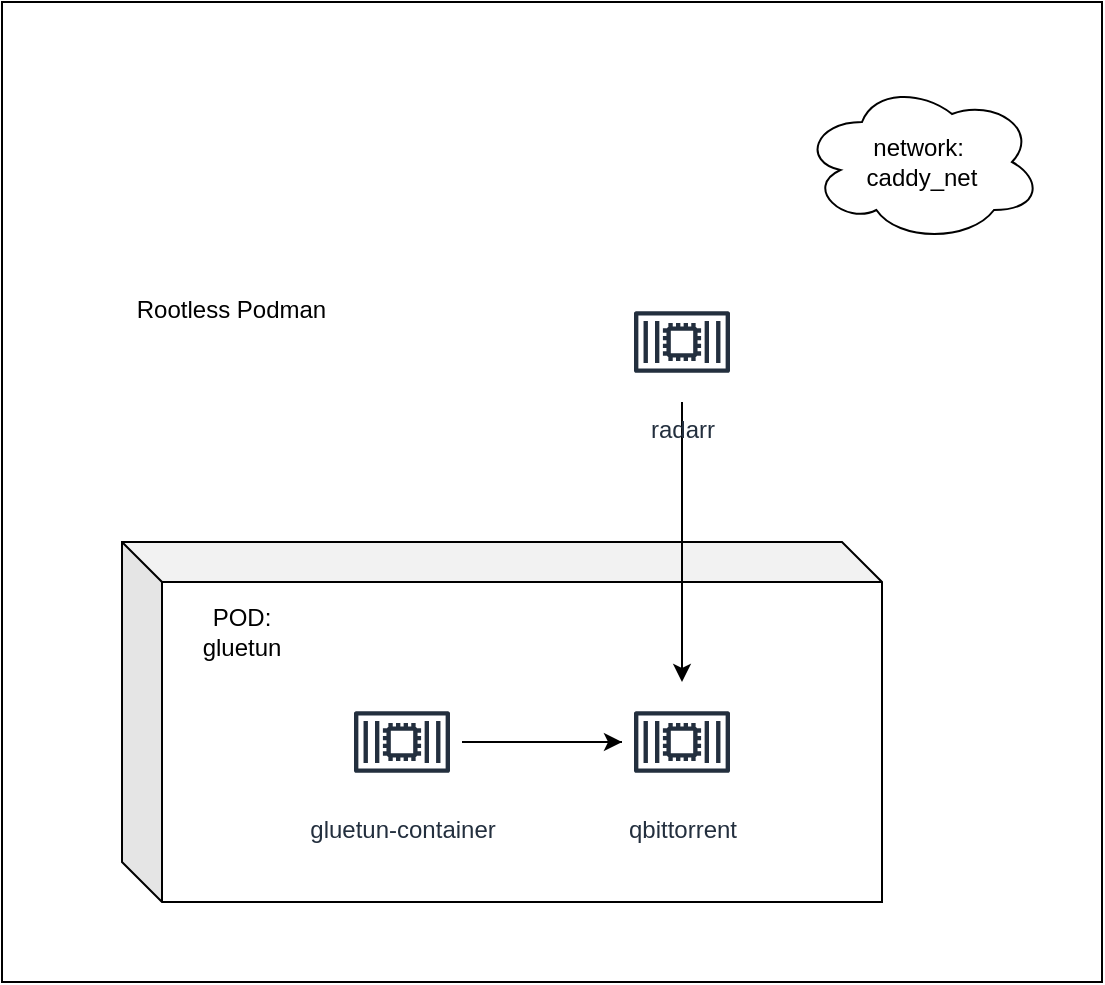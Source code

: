 <mxfile version="24.7.6">
  <diagram name="Page-1" id="jGpcHOObZS97GvBV0dfr">
    <mxGraphModel dx="1302" dy="690" grid="1" gridSize="10" guides="1" tooltips="1" connect="1" arrows="1" fold="1" page="1" pageScale="1" pageWidth="850" pageHeight="1100" math="0" shadow="0">
      <root>
        <mxCell id="0" />
        <mxCell id="1" parent="0" />
        <mxCell id="LISKMKXOkjGHTyVoo3IR-11" value="" style="rounded=0;whiteSpace=wrap;html=1;" vertex="1" parent="1">
          <mxGeometry x="220" y="60" width="550" height="490" as="geometry" />
        </mxCell>
        <mxCell id="LISKMKXOkjGHTyVoo3IR-12" value="" style="shape=cube;whiteSpace=wrap;html=1;boundedLbl=1;backgroundOutline=1;darkOpacity=0.05;darkOpacity2=0.1;" vertex="1" parent="1">
          <mxGeometry x="280" y="330" width="380" height="180" as="geometry" />
        </mxCell>
        <mxCell id="LISKMKXOkjGHTyVoo3IR-3" value="" style="edgeStyle=orthogonalEdgeStyle;rounded=0;orthogonalLoop=1;jettySize=auto;html=1;" edge="1" parent="1" source="LISKMKXOkjGHTyVoo3IR-1" target="LISKMKXOkjGHTyVoo3IR-2">
          <mxGeometry relative="1" as="geometry" />
        </mxCell>
        <mxCell id="LISKMKXOkjGHTyVoo3IR-9" style="edgeStyle=orthogonalEdgeStyle;rounded=0;orthogonalLoop=1;jettySize=auto;html=1;endArrow=none;endFill=0;dashed=1;" edge="1" parent="1" source="LISKMKXOkjGHTyVoo3IR-1" target="LISKMKXOkjGHTyVoo3IR-2">
          <mxGeometry relative="1" as="geometry" />
        </mxCell>
        <mxCell id="LISKMKXOkjGHTyVoo3IR-1" value="gluetun-container" style="sketch=0;outlineConnect=0;fontColor=#232F3E;gradientColor=none;strokeColor=#232F3E;fillColor=#ffffff;dashed=0;verticalLabelPosition=bottom;verticalAlign=top;align=center;html=1;fontSize=12;fontStyle=0;aspect=fixed;shape=mxgraph.aws4.resourceIcon;resIcon=mxgraph.aws4.container_2;" vertex="1" parent="1">
          <mxGeometry x="390" y="400" width="60" height="60" as="geometry" />
        </mxCell>
        <mxCell id="LISKMKXOkjGHTyVoo3IR-8" value="" style="edgeStyle=orthogonalEdgeStyle;rounded=0;orthogonalLoop=1;jettySize=auto;html=1;startArrow=classic;startFill=1;endArrow=none;endFill=0;" edge="1" parent="1" source="LISKMKXOkjGHTyVoo3IR-2" target="LISKMKXOkjGHTyVoo3IR-7">
          <mxGeometry relative="1" as="geometry" />
        </mxCell>
        <mxCell id="LISKMKXOkjGHTyVoo3IR-2" value="qbittorrent" style="sketch=0;outlineConnect=0;fontColor=#232F3E;gradientColor=none;strokeColor=#232F3E;fillColor=#ffffff;dashed=0;verticalLabelPosition=bottom;verticalAlign=top;align=center;html=1;fontSize=12;fontStyle=0;aspect=fixed;shape=mxgraph.aws4.resourceIcon;resIcon=mxgraph.aws4.container_2;" vertex="1" parent="1">
          <mxGeometry x="530" y="400" width="60" height="60" as="geometry" />
        </mxCell>
        <mxCell id="LISKMKXOkjGHTyVoo3IR-6" value="POD: gluetun" style="text;html=1;align=center;verticalAlign=middle;whiteSpace=wrap;rounded=0;" vertex="1" parent="1">
          <mxGeometry x="310" y="360" width="60" height="30" as="geometry" />
        </mxCell>
        <mxCell id="LISKMKXOkjGHTyVoo3IR-7" value="radarr" style="sketch=0;outlineConnect=0;fontColor=#232F3E;gradientColor=none;strokeColor=#232F3E;fillColor=#ffffff;dashed=0;verticalLabelPosition=bottom;verticalAlign=top;align=center;html=1;fontSize=12;fontStyle=0;aspect=fixed;shape=mxgraph.aws4.resourceIcon;resIcon=mxgraph.aws4.container_2;" vertex="1" parent="1">
          <mxGeometry x="530" y="200" width="60" height="60" as="geometry" />
        </mxCell>
        <mxCell id="LISKMKXOkjGHTyVoo3IR-10" value="&lt;div&gt;network:&amp;nbsp;&lt;/div&gt;&lt;div&gt;caddy_net&lt;/div&gt;" style="ellipse;shape=cloud;whiteSpace=wrap;html=1;" vertex="1" parent="1">
          <mxGeometry x="620" y="100" width="120" height="80" as="geometry" />
        </mxCell>
        <mxCell id="LISKMKXOkjGHTyVoo3IR-16" value="Rootless Podman" style="shape=image;verticalLabelPosition=bottom;labelBackgroundColor=default;verticalAlign=top;aspect=fixed;imageAspect=0;image=https://www.justinleegrant.com/assets/img/2021/podman.png;" vertex="1" parent="1">
          <mxGeometry x="279.5" y="90" width="110.5" height="110" as="geometry" />
        </mxCell>
      </root>
    </mxGraphModel>
  </diagram>
</mxfile>
